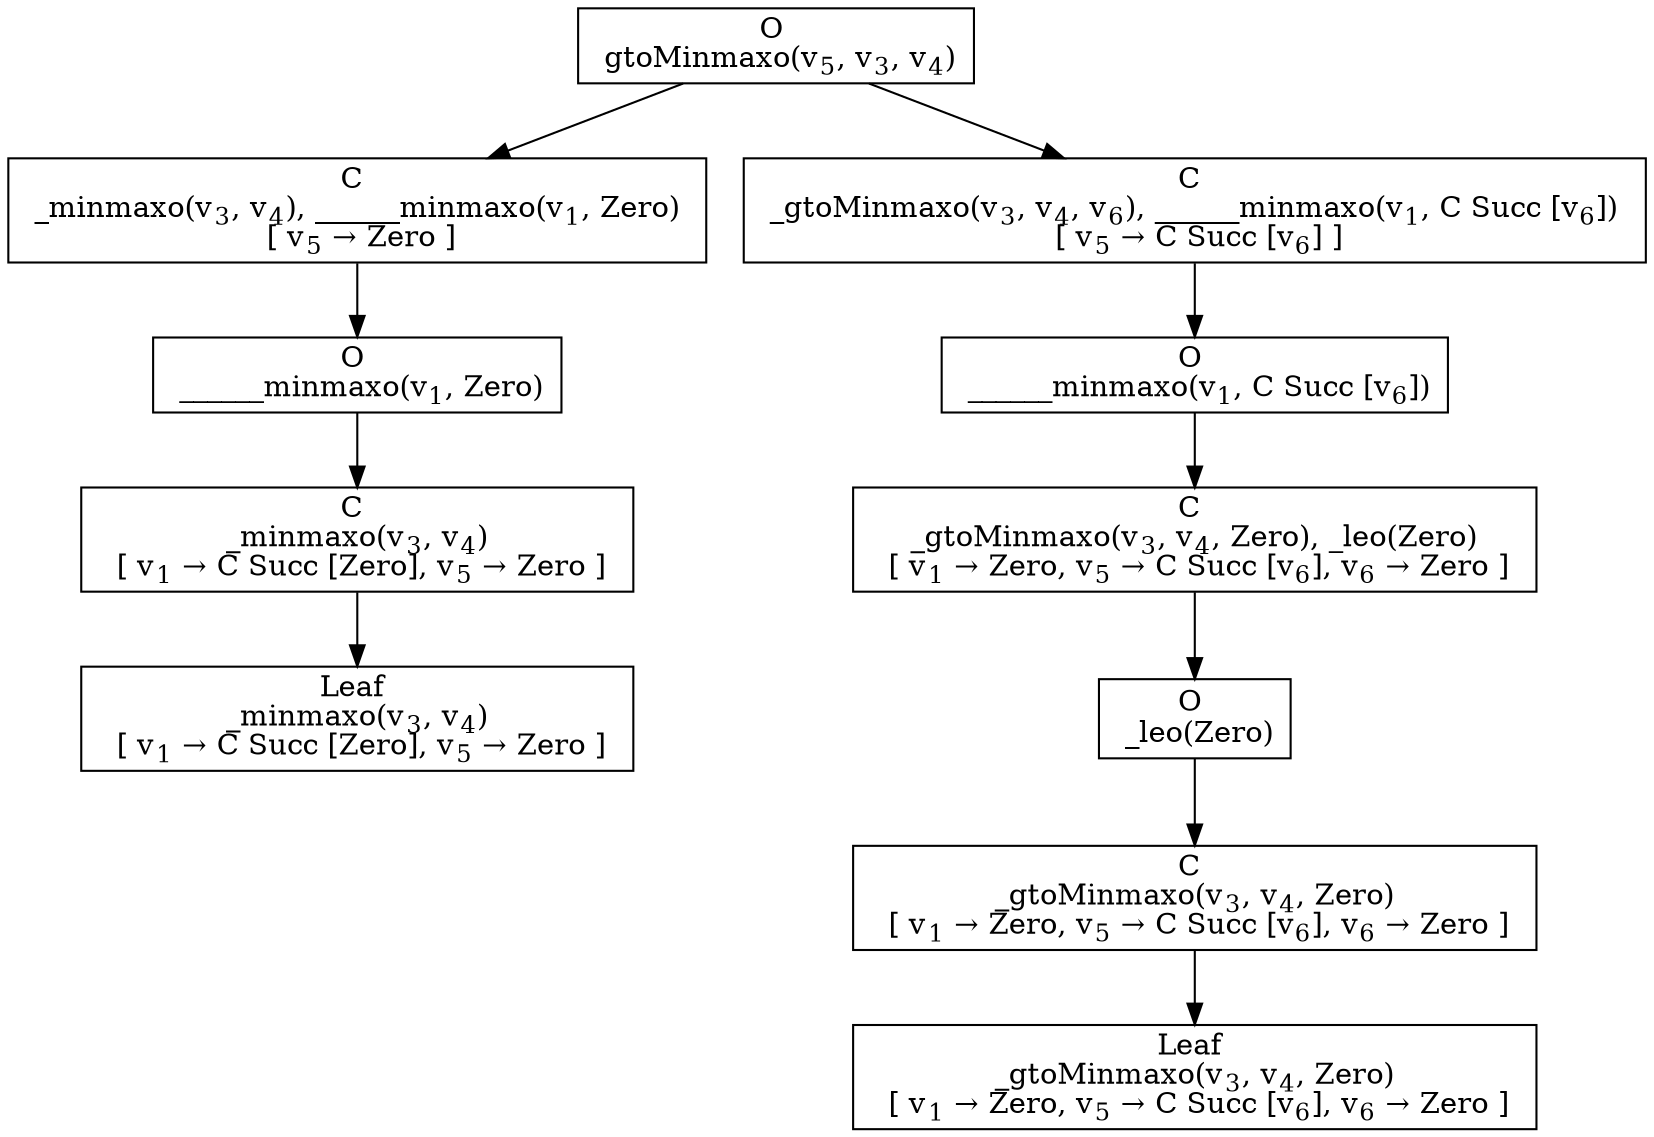 digraph {
    graph [rankdir=TB
          ,bgcolor=transparent];
    node [shape=box
         ,fillcolor=white
         ,style=filled];
    0 [label=<O <BR/> gtoMinmaxo(v<SUB>5</SUB>, v<SUB>3</SUB>, v<SUB>4</SUB>)>];
    1 [label=<C <BR/> _minmaxo(v<SUB>3</SUB>, v<SUB>4</SUB>), ______minmaxo(v<SUB>1</SUB>, Zero) <BR/>  [ v<SUB>5</SUB> &rarr; Zero ] >];
    2 [label=<C <BR/> _gtoMinmaxo(v<SUB>3</SUB>, v<SUB>4</SUB>, v<SUB>6</SUB>), ______minmaxo(v<SUB>1</SUB>, C Succ [v<SUB>6</SUB>]) <BR/>  [ v<SUB>5</SUB> &rarr; C Succ [v<SUB>6</SUB>] ] >];
    3 [label=<O <BR/> ______minmaxo(v<SUB>1</SUB>, Zero)>];
    4 [label=<C <BR/> _minmaxo(v<SUB>3</SUB>, v<SUB>4</SUB>) <BR/>  [ v<SUB>1</SUB> &rarr; C Succ [Zero], v<SUB>5</SUB> &rarr; Zero ] >];
    5 [label=<Leaf <BR/> _minmaxo(v<SUB>3</SUB>, v<SUB>4</SUB>) <BR/>  [ v<SUB>1</SUB> &rarr; C Succ [Zero], v<SUB>5</SUB> &rarr; Zero ] >];
    6 [label=<O <BR/> ______minmaxo(v<SUB>1</SUB>, C Succ [v<SUB>6</SUB>])>];
    7 [label=<C <BR/> _gtoMinmaxo(v<SUB>3</SUB>, v<SUB>4</SUB>, Zero), _leo(Zero) <BR/>  [ v<SUB>1</SUB> &rarr; Zero, v<SUB>5</SUB> &rarr; C Succ [v<SUB>6</SUB>], v<SUB>6</SUB> &rarr; Zero ] >];
    8 [label=<O <BR/> _leo(Zero)>];
    9 [label=<C <BR/> _gtoMinmaxo(v<SUB>3</SUB>, v<SUB>4</SUB>, Zero) <BR/>  [ v<SUB>1</SUB> &rarr; Zero, v<SUB>5</SUB> &rarr; C Succ [v<SUB>6</SUB>], v<SUB>6</SUB> &rarr; Zero ] >];
    10 [label=<Leaf <BR/> _gtoMinmaxo(v<SUB>3</SUB>, v<SUB>4</SUB>, Zero) <BR/>  [ v<SUB>1</SUB> &rarr; Zero, v<SUB>5</SUB> &rarr; C Succ [v<SUB>6</SUB>], v<SUB>6</SUB> &rarr; Zero ] >];
    0 -> 1 [label=""];
    0 -> 2 [label=""];
    1 -> 3 [label=""];
    2 -> 6 [label=""];
    3 -> 4 [label=""];
    4 -> 5 [label=""];
    6 -> 7 [label=""];
    7 -> 8 [label=""];
    8 -> 9 [label=""];
    9 -> 10 [label=""];
}